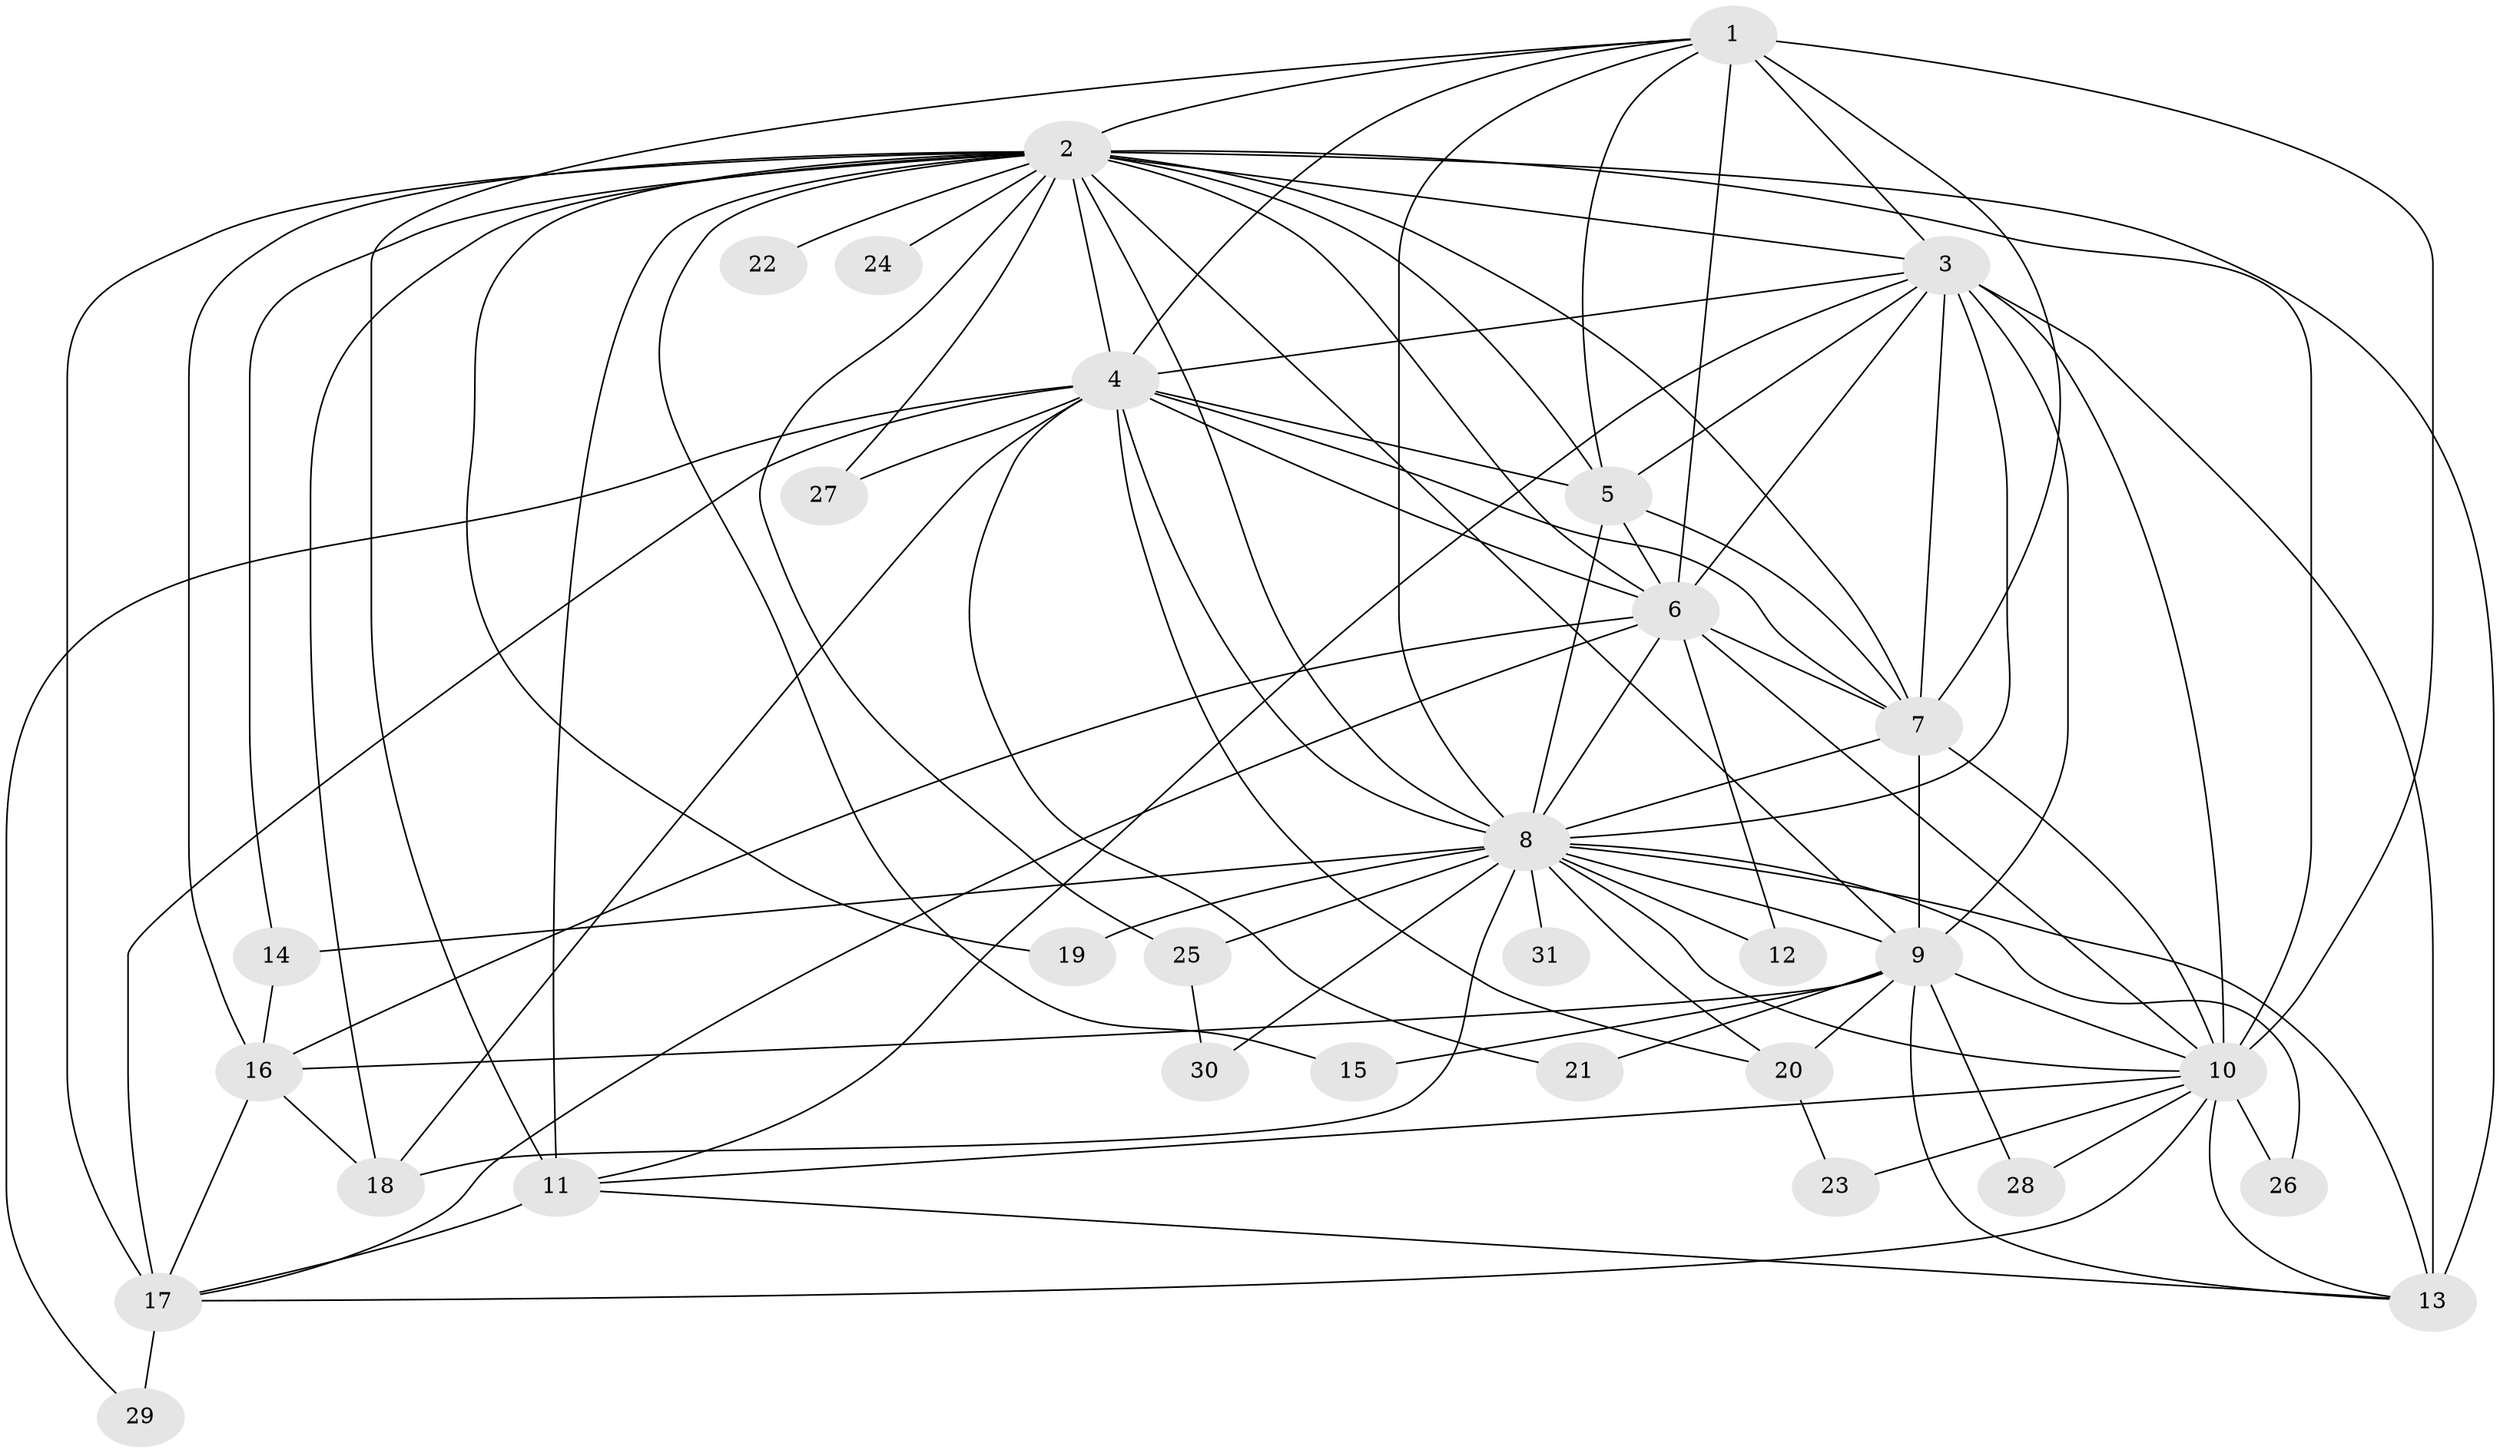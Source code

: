 // original degree distribution, {21: 0.01, 34: 0.01, 15: 0.01, 17: 0.02, 23: 0.01, 24: 0.01, 27: 0.01, 19: 0.01, 25: 0.01, 4: 0.1, 2: 0.61, 3: 0.16, 6: 0.01, 5: 0.01, 7: 0.01}
// Generated by graph-tools (version 1.1) at 2025/49/03/04/25 22:49:51]
// undirected, 31 vertices, 93 edges
graph export_dot {
  node [color=gray90,style=filled];
  1;
  2;
  3;
  4;
  5;
  6;
  7;
  8;
  9;
  10;
  11;
  12;
  13;
  14;
  15;
  16;
  17;
  18;
  19;
  20;
  21;
  22;
  23;
  24;
  25;
  26;
  27;
  28;
  29;
  30;
  31;
  1 -- 2 [weight=2.0];
  1 -- 3 [weight=4.0];
  1 -- 4 [weight=3.0];
  1 -- 5 [weight=2.0];
  1 -- 6 [weight=2.0];
  1 -- 7 [weight=2.0];
  1 -- 8 [weight=8.0];
  1 -- 10 [weight=16.0];
  1 -- 11 [weight=5.0];
  2 -- 3 [weight=2.0];
  2 -- 4 [weight=1.0];
  2 -- 5 [weight=2.0];
  2 -- 6 [weight=1.0];
  2 -- 7 [weight=1.0];
  2 -- 8 [weight=2.0];
  2 -- 9 [weight=1.0];
  2 -- 10 [weight=2.0];
  2 -- 11 [weight=1.0];
  2 -- 13 [weight=4.0];
  2 -- 14 [weight=1.0];
  2 -- 15 [weight=1.0];
  2 -- 16 [weight=2.0];
  2 -- 17 [weight=2.0];
  2 -- 18 [weight=1.0];
  2 -- 19 [weight=1.0];
  2 -- 22 [weight=1.0];
  2 -- 24 [weight=1.0];
  2 -- 25 [weight=1.0];
  2 -- 27 [weight=1.0];
  3 -- 4 [weight=2.0];
  3 -- 5 [weight=3.0];
  3 -- 6 [weight=3.0];
  3 -- 7 [weight=3.0];
  3 -- 8 [weight=3.0];
  3 -- 9 [weight=4.0];
  3 -- 10 [weight=1.0];
  3 -- 11 [weight=1.0];
  3 -- 13 [weight=8.0];
  4 -- 5 [weight=1.0];
  4 -- 6 [weight=1.0];
  4 -- 7 [weight=1.0];
  4 -- 8 [weight=2.0];
  4 -- 17 [weight=1.0];
  4 -- 18 [weight=1.0];
  4 -- 20 [weight=1.0];
  4 -- 21 [weight=1.0];
  4 -- 27 [weight=1.0];
  4 -- 29 [weight=1.0];
  5 -- 6 [weight=1.0];
  5 -- 7 [weight=1.0];
  5 -- 8 [weight=14.0];
  6 -- 7 [weight=1.0];
  6 -- 8 [weight=1.0];
  6 -- 10 [weight=1.0];
  6 -- 12 [weight=1.0];
  6 -- 16 [weight=5.0];
  6 -- 17 [weight=1.0];
  7 -- 8 [weight=1.0];
  7 -- 9 [weight=12.0];
  7 -- 10 [weight=3.0];
  8 -- 9 [weight=2.0];
  8 -- 10 [weight=2.0];
  8 -- 12 [weight=3.0];
  8 -- 13 [weight=1.0];
  8 -- 14 [weight=1.0];
  8 -- 18 [weight=2.0];
  8 -- 19 [weight=1.0];
  8 -- 20 [weight=1.0];
  8 -- 25 [weight=2.0];
  8 -- 26 [weight=1.0];
  8 -- 30 [weight=1.0];
  8 -- 31 [weight=2.0];
  9 -- 10 [weight=1.0];
  9 -- 13 [weight=3.0];
  9 -- 15 [weight=1.0];
  9 -- 16 [weight=1.0];
  9 -- 20 [weight=1.0];
  9 -- 21 [weight=1.0];
  9 -- 28 [weight=1.0];
  10 -- 11 [weight=1.0];
  10 -- 13 [weight=1.0];
  10 -- 17 [weight=1.0];
  10 -- 23 [weight=1.0];
  10 -- 26 [weight=1.0];
  10 -- 28 [weight=1.0];
  11 -- 13 [weight=1.0];
  11 -- 17 [weight=1.0];
  14 -- 16 [weight=1.0];
  16 -- 17 [weight=1.0];
  16 -- 18 [weight=1.0];
  17 -- 29 [weight=1.0];
  20 -- 23 [weight=1.0];
  25 -- 30 [weight=1.0];
}

